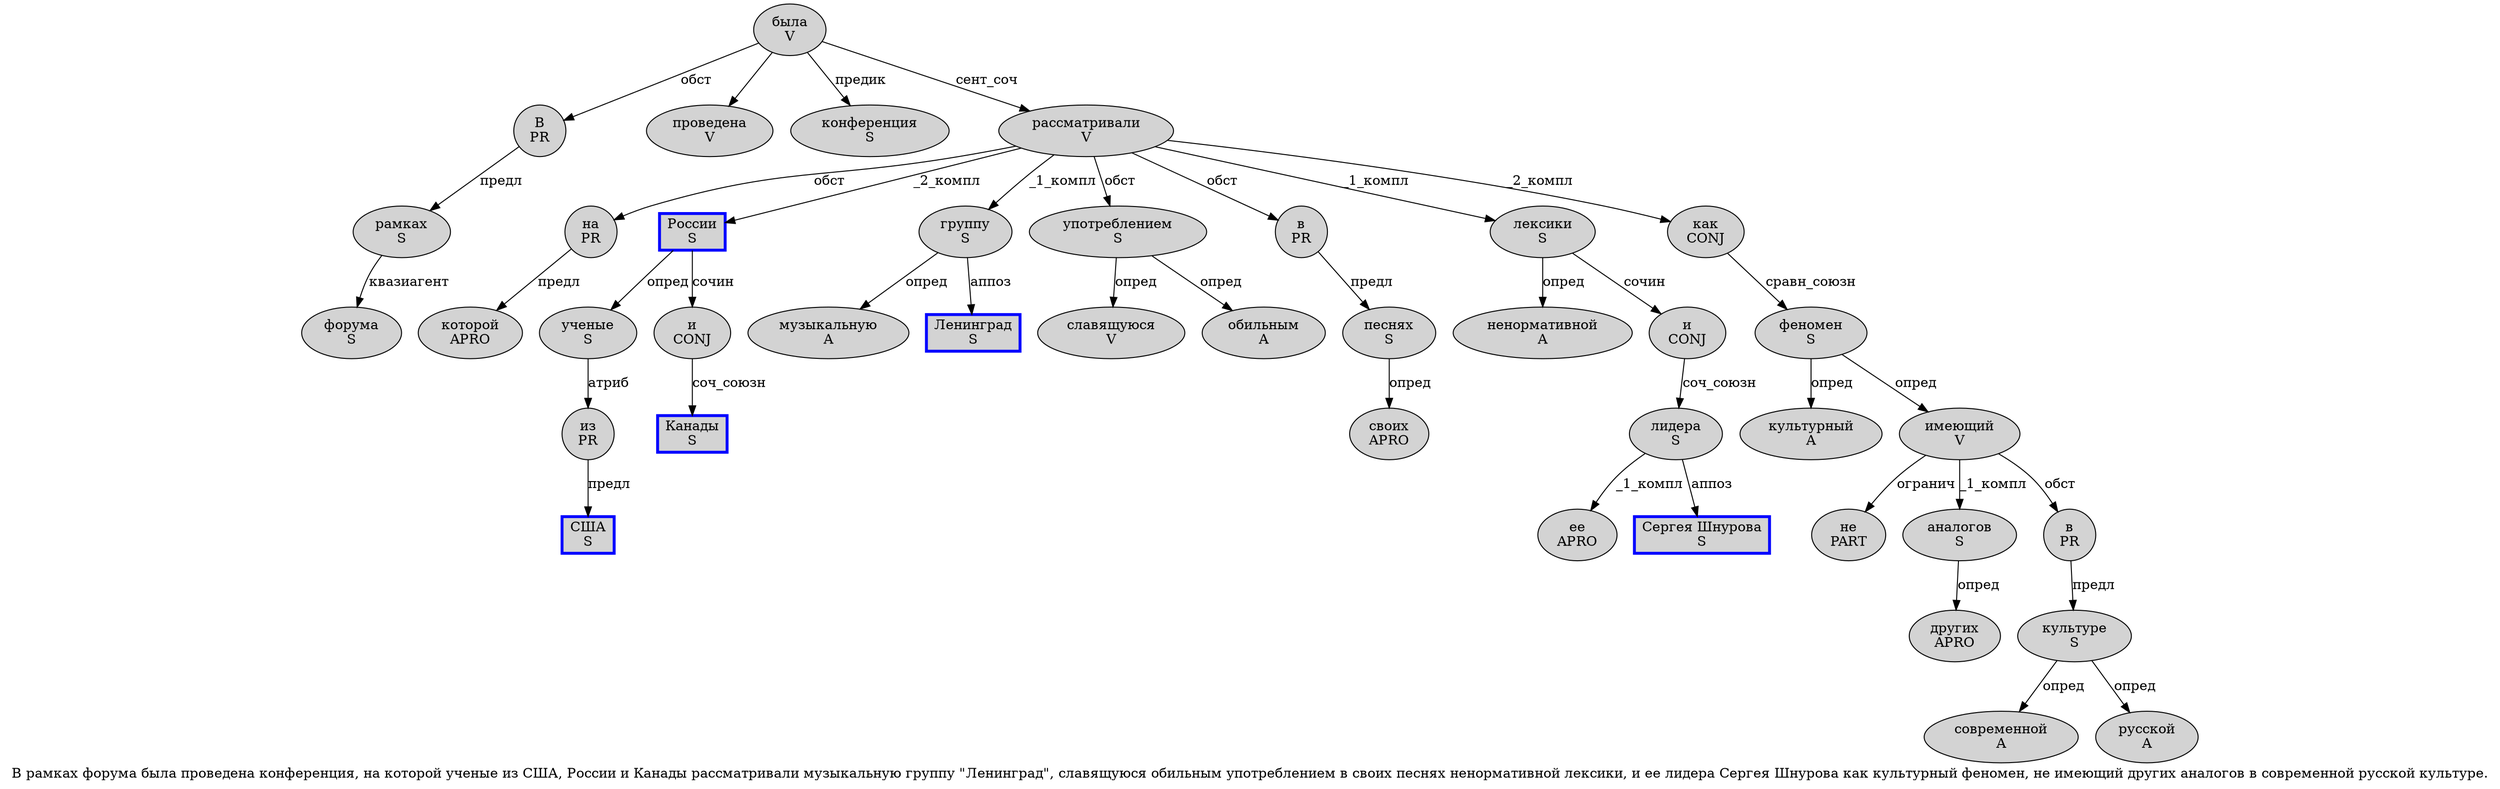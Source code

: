 digraph SENTENCE_1312 {
	graph [label="В рамках форума была проведена конференция, на которой ученые из США, России и Канады рассматривали музыкальную группу \"Ленинград\", славящуюся обильным употреблением в своих песнях ненормативной лексики, и ее лидера Сергея Шнурова как культурный феномен, не имеющий других аналогов в современной русской культуре."]
	node [style=filled]
		0 [label="В
PR" color="" fillcolor=lightgray penwidth=1 shape=ellipse]
		1 [label="рамках
S" color="" fillcolor=lightgray penwidth=1 shape=ellipse]
		2 [label="форума
S" color="" fillcolor=lightgray penwidth=1 shape=ellipse]
		3 [label="была
V" color="" fillcolor=lightgray penwidth=1 shape=ellipse]
		4 [label="проведена
V" color="" fillcolor=lightgray penwidth=1 shape=ellipse]
		5 [label="конференция
S" color="" fillcolor=lightgray penwidth=1 shape=ellipse]
		7 [label="на
PR" color="" fillcolor=lightgray penwidth=1 shape=ellipse]
		8 [label="которой
APRO" color="" fillcolor=lightgray penwidth=1 shape=ellipse]
		9 [label="ученые
S" color="" fillcolor=lightgray penwidth=1 shape=ellipse]
		10 [label="из
PR" color="" fillcolor=lightgray penwidth=1 shape=ellipse]
		11 [label="США
S" color=blue fillcolor=lightgray penwidth=3 shape=box]
		13 [label="России
S" color=blue fillcolor=lightgray penwidth=3 shape=box]
		14 [label="и
CONJ" color="" fillcolor=lightgray penwidth=1 shape=ellipse]
		15 [label="Канады
S" color=blue fillcolor=lightgray penwidth=3 shape=box]
		16 [label="рассматривали
V" color="" fillcolor=lightgray penwidth=1 shape=ellipse]
		17 [label="музыкальную
A" color="" fillcolor=lightgray penwidth=1 shape=ellipse]
		18 [label="группу
S" color="" fillcolor=lightgray penwidth=1 shape=ellipse]
		20 [label="Ленинград
S" color=blue fillcolor=lightgray penwidth=3 shape=box]
		23 [label="славящуюся
V" color="" fillcolor=lightgray penwidth=1 shape=ellipse]
		24 [label="обильным
A" color="" fillcolor=lightgray penwidth=1 shape=ellipse]
		25 [label="употреблением
S" color="" fillcolor=lightgray penwidth=1 shape=ellipse]
		26 [label="в
PR" color="" fillcolor=lightgray penwidth=1 shape=ellipse]
		27 [label="своих
APRO" color="" fillcolor=lightgray penwidth=1 shape=ellipse]
		28 [label="песнях
S" color="" fillcolor=lightgray penwidth=1 shape=ellipse]
		29 [label="ненормативной
A" color="" fillcolor=lightgray penwidth=1 shape=ellipse]
		30 [label="лексики
S" color="" fillcolor=lightgray penwidth=1 shape=ellipse]
		32 [label="и
CONJ" color="" fillcolor=lightgray penwidth=1 shape=ellipse]
		33 [label="ее
APRO" color="" fillcolor=lightgray penwidth=1 shape=ellipse]
		34 [label="лидера
S" color="" fillcolor=lightgray penwidth=1 shape=ellipse]
		35 [label="Сергея Шнурова
S" color=blue fillcolor=lightgray penwidth=3 shape=box]
		36 [label="как
CONJ" color="" fillcolor=lightgray penwidth=1 shape=ellipse]
		37 [label="культурный
A" color="" fillcolor=lightgray penwidth=1 shape=ellipse]
		38 [label="феномен
S" color="" fillcolor=lightgray penwidth=1 shape=ellipse]
		40 [label="не
PART" color="" fillcolor=lightgray penwidth=1 shape=ellipse]
		41 [label="имеющий
V" color="" fillcolor=lightgray penwidth=1 shape=ellipse]
		42 [label="других
APRO" color="" fillcolor=lightgray penwidth=1 shape=ellipse]
		43 [label="аналогов
S" color="" fillcolor=lightgray penwidth=1 shape=ellipse]
		44 [label="в
PR" color="" fillcolor=lightgray penwidth=1 shape=ellipse]
		45 [label="современной
A" color="" fillcolor=lightgray penwidth=1 shape=ellipse]
		46 [label="русской
A" color="" fillcolor=lightgray penwidth=1 shape=ellipse]
		47 [label="культуре
S" color="" fillcolor=lightgray penwidth=1 shape=ellipse]
			16 -> 7 [label="обст"]
			16 -> 13 [label="_2_компл"]
			16 -> 18 [label="_1_компл"]
			16 -> 25 [label="обст"]
			16 -> 26 [label="обст"]
			16 -> 30 [label="_1_компл"]
			16 -> 36 [label="_2_компл"]
			1 -> 2 [label="квазиагент"]
			26 -> 28 [label="предл"]
			43 -> 42 [label="опред"]
			14 -> 15 [label="соч_союзн"]
			3 -> 0 [label="обст"]
			3 -> 4
			3 -> 5 [label="предик"]
			3 -> 16 [label="сент_соч"]
			0 -> 1 [label="предл"]
			41 -> 40 [label="огранич"]
			41 -> 43 [label="_1_компл"]
			41 -> 44 [label="обст"]
			36 -> 38 [label="сравн_союзн"]
			44 -> 47 [label="предл"]
			28 -> 27 [label="опред"]
			30 -> 29 [label="опред"]
			30 -> 32 [label="сочин"]
			38 -> 37 [label="опред"]
			38 -> 41 [label="опред"]
			10 -> 11 [label="предл"]
			18 -> 17 [label="опред"]
			18 -> 20 [label="аппоз"]
			47 -> 45 [label="опред"]
			47 -> 46 [label="опред"]
			34 -> 33 [label="_1_компл"]
			34 -> 35 [label="аппоз"]
			9 -> 10 [label="атриб"]
			13 -> 9 [label="опред"]
			13 -> 14 [label="сочин"]
			32 -> 34 [label="соч_союзн"]
			25 -> 23 [label="опред"]
			25 -> 24 [label="опред"]
			7 -> 8 [label="предл"]
}